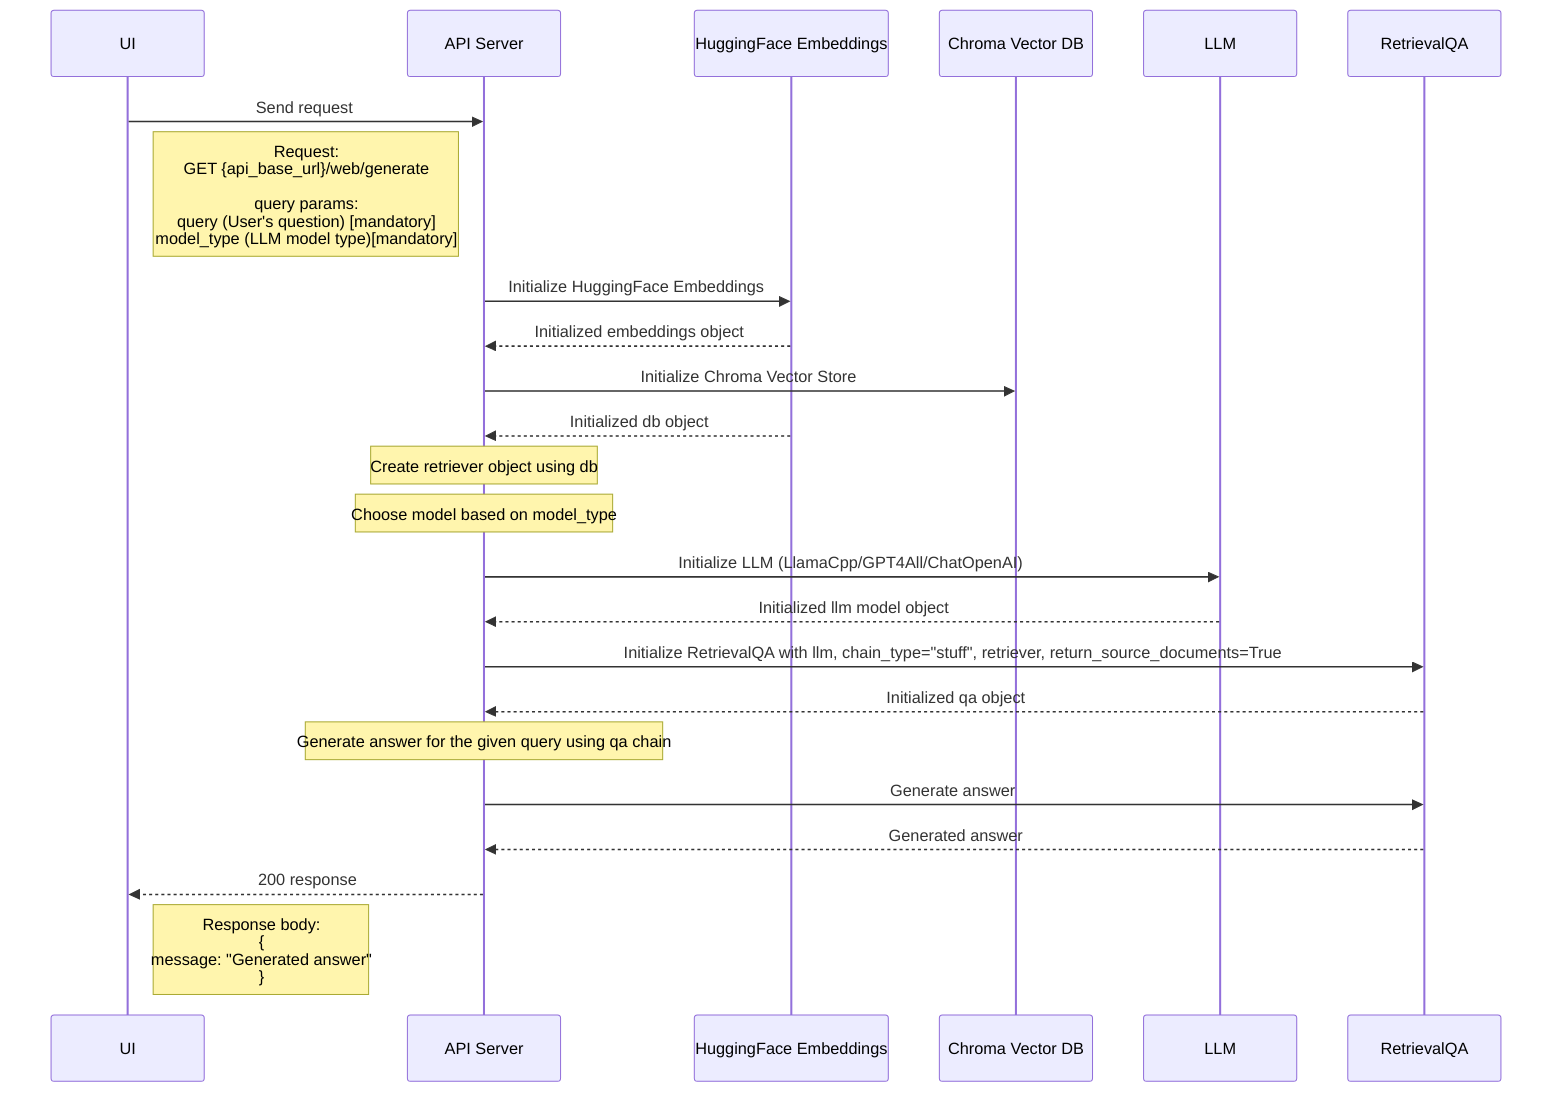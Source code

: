 sequenceDiagram
    participant ui as UI
    participant api as API Server
    participant embeddings as HuggingFace Embeddings
    participant chroma as Chroma Vector DB
    participant llm as LLM
    participant rq as RetrievalQA
    
    ui->>api:  Send request 
    note right of ui: Request: <br>GET {api_base_url}/web/generate<br><br>query params:  <br>query (User's question) [mandatory]<br>model_type (LLM model type)[mandatory]
    api->>embeddings: Initialize HuggingFace Embeddings
    embeddings-->>api: Initialized embeddings object

    api->>chroma: Initialize Chroma Vector Store
    embeddings-->>api: Initialized db object
    note over api: Create retriever object using db

    note over api: Choose model based on model_type
    api->>llm: Initialize LLM (LlamaCpp/GPT4All/ChatOpenAI)
    llm-->>api: Initialized llm model object
    api->>rq: Initialize RetrievalQA with llm, chain_type="stuff", retriever, return_source_documents=True
    rq-->>api: Initialized qa object

    note over api: Generate answer for the given query using qa chain 
    api->>rq: Generate answer
    rq-->>api: Generated answer
    api-->>ui: 200 response
    note right of ui: Response body: <br> {<br>message: "Generated answer"<br>}